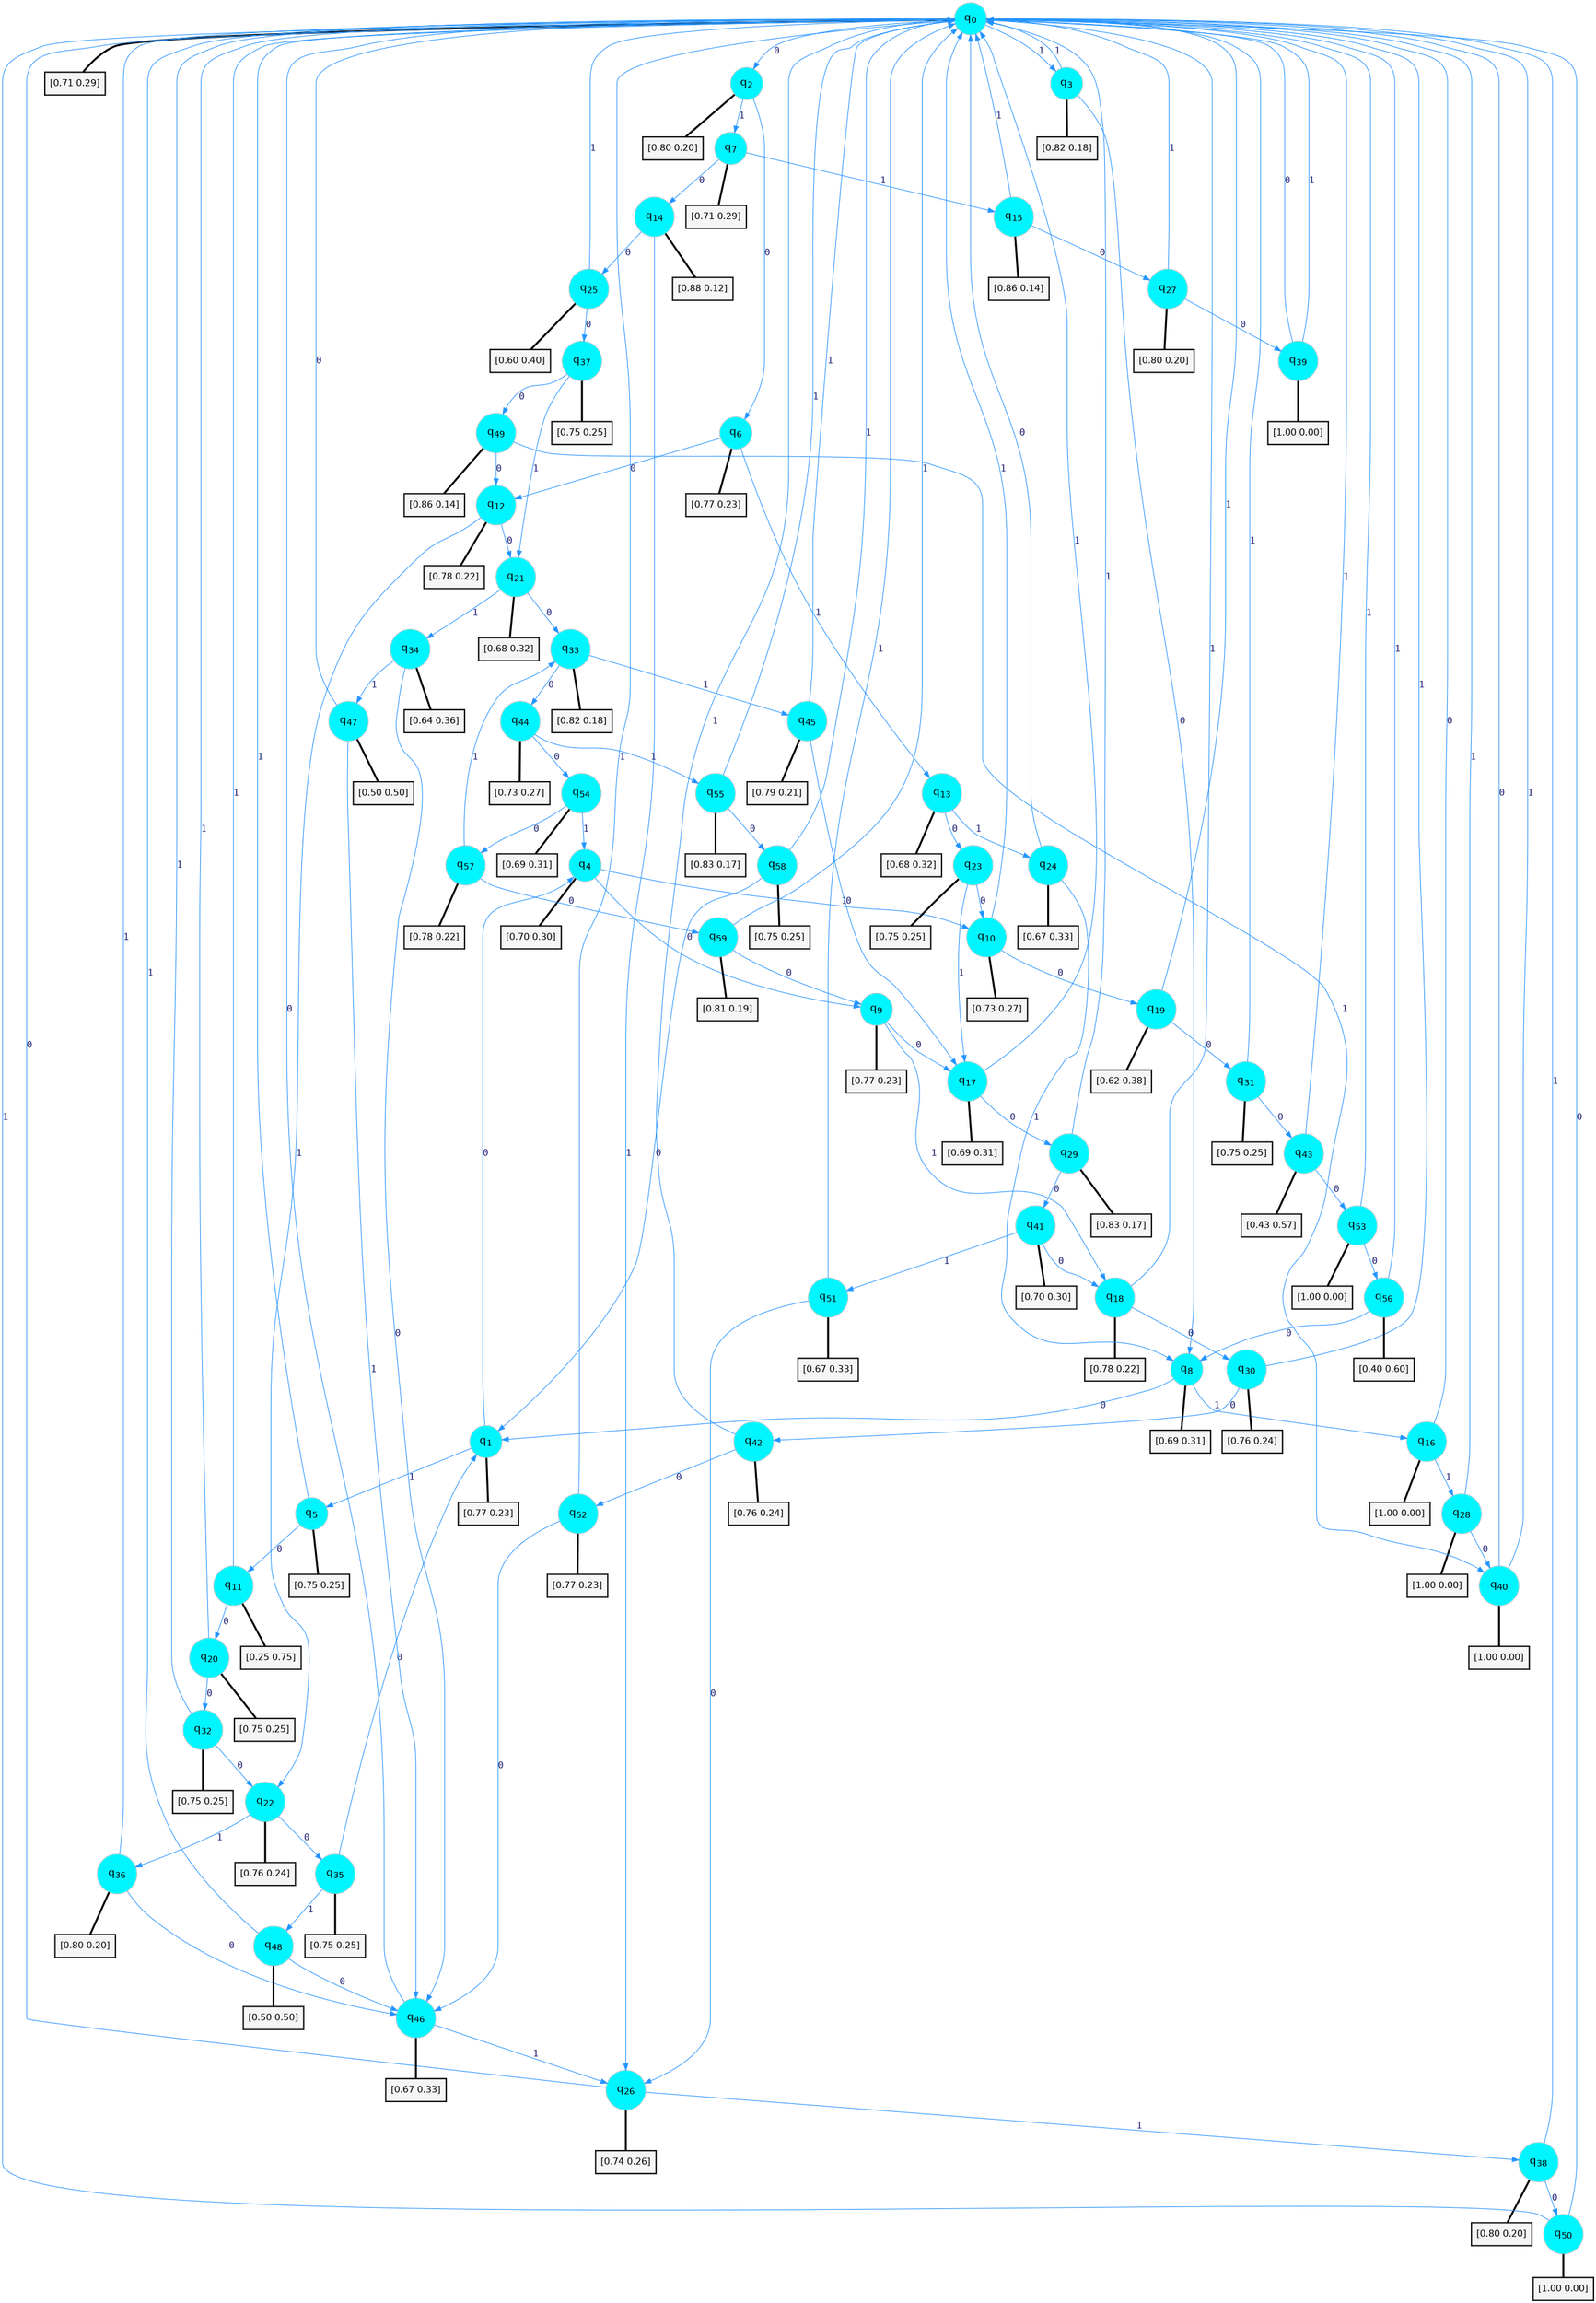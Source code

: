 digraph G {
graph [
bgcolor=transparent, dpi=300, rankdir=TD, size="40,25"];
node [
color=gray, fillcolor=turquoise1, fontcolor=black, fontname=Helvetica, fontsize=16, fontweight=bold, shape=circle, style=filled];
edge [
arrowsize=1, color=dodgerblue1, fontcolor=midnightblue, fontname=courier, fontweight=bold, penwidth=1, style=solid, weight=20];
0[label=<q<SUB>0</SUB>>];
1[label=<q<SUB>1</SUB>>];
2[label=<q<SUB>2</SUB>>];
3[label=<q<SUB>3</SUB>>];
4[label=<q<SUB>4</SUB>>];
5[label=<q<SUB>5</SUB>>];
6[label=<q<SUB>6</SUB>>];
7[label=<q<SUB>7</SUB>>];
8[label=<q<SUB>8</SUB>>];
9[label=<q<SUB>9</SUB>>];
10[label=<q<SUB>10</SUB>>];
11[label=<q<SUB>11</SUB>>];
12[label=<q<SUB>12</SUB>>];
13[label=<q<SUB>13</SUB>>];
14[label=<q<SUB>14</SUB>>];
15[label=<q<SUB>15</SUB>>];
16[label=<q<SUB>16</SUB>>];
17[label=<q<SUB>17</SUB>>];
18[label=<q<SUB>18</SUB>>];
19[label=<q<SUB>19</SUB>>];
20[label=<q<SUB>20</SUB>>];
21[label=<q<SUB>21</SUB>>];
22[label=<q<SUB>22</SUB>>];
23[label=<q<SUB>23</SUB>>];
24[label=<q<SUB>24</SUB>>];
25[label=<q<SUB>25</SUB>>];
26[label=<q<SUB>26</SUB>>];
27[label=<q<SUB>27</SUB>>];
28[label=<q<SUB>28</SUB>>];
29[label=<q<SUB>29</SUB>>];
30[label=<q<SUB>30</SUB>>];
31[label=<q<SUB>31</SUB>>];
32[label=<q<SUB>32</SUB>>];
33[label=<q<SUB>33</SUB>>];
34[label=<q<SUB>34</SUB>>];
35[label=<q<SUB>35</SUB>>];
36[label=<q<SUB>36</SUB>>];
37[label=<q<SUB>37</SUB>>];
38[label=<q<SUB>38</SUB>>];
39[label=<q<SUB>39</SUB>>];
40[label=<q<SUB>40</SUB>>];
41[label=<q<SUB>41</SUB>>];
42[label=<q<SUB>42</SUB>>];
43[label=<q<SUB>43</SUB>>];
44[label=<q<SUB>44</SUB>>];
45[label=<q<SUB>45</SUB>>];
46[label=<q<SUB>46</SUB>>];
47[label=<q<SUB>47</SUB>>];
48[label=<q<SUB>48</SUB>>];
49[label=<q<SUB>49</SUB>>];
50[label=<q<SUB>50</SUB>>];
51[label=<q<SUB>51</SUB>>];
52[label=<q<SUB>52</SUB>>];
53[label=<q<SUB>53</SUB>>];
54[label=<q<SUB>54</SUB>>];
55[label=<q<SUB>55</SUB>>];
56[label=<q<SUB>56</SUB>>];
57[label=<q<SUB>57</SUB>>];
58[label=<q<SUB>58</SUB>>];
59[label=<q<SUB>59</SUB>>];
60[label="[0.71 0.29]", shape=box,fontcolor=black, fontname=Helvetica, fontsize=14, penwidth=2, fillcolor=whitesmoke,color=black];
61[label="[0.77 0.23]", shape=box,fontcolor=black, fontname=Helvetica, fontsize=14, penwidth=2, fillcolor=whitesmoke,color=black];
62[label="[0.80 0.20]", shape=box,fontcolor=black, fontname=Helvetica, fontsize=14, penwidth=2, fillcolor=whitesmoke,color=black];
63[label="[0.82 0.18]", shape=box,fontcolor=black, fontname=Helvetica, fontsize=14, penwidth=2, fillcolor=whitesmoke,color=black];
64[label="[0.70 0.30]", shape=box,fontcolor=black, fontname=Helvetica, fontsize=14, penwidth=2, fillcolor=whitesmoke,color=black];
65[label="[0.75 0.25]", shape=box,fontcolor=black, fontname=Helvetica, fontsize=14, penwidth=2, fillcolor=whitesmoke,color=black];
66[label="[0.77 0.23]", shape=box,fontcolor=black, fontname=Helvetica, fontsize=14, penwidth=2, fillcolor=whitesmoke,color=black];
67[label="[0.71 0.29]", shape=box,fontcolor=black, fontname=Helvetica, fontsize=14, penwidth=2, fillcolor=whitesmoke,color=black];
68[label="[0.69 0.31]", shape=box,fontcolor=black, fontname=Helvetica, fontsize=14, penwidth=2, fillcolor=whitesmoke,color=black];
69[label="[0.77 0.23]", shape=box,fontcolor=black, fontname=Helvetica, fontsize=14, penwidth=2, fillcolor=whitesmoke,color=black];
70[label="[0.73 0.27]", shape=box,fontcolor=black, fontname=Helvetica, fontsize=14, penwidth=2, fillcolor=whitesmoke,color=black];
71[label="[0.25 0.75]", shape=box,fontcolor=black, fontname=Helvetica, fontsize=14, penwidth=2, fillcolor=whitesmoke,color=black];
72[label="[0.78 0.22]", shape=box,fontcolor=black, fontname=Helvetica, fontsize=14, penwidth=2, fillcolor=whitesmoke,color=black];
73[label="[0.68 0.32]", shape=box,fontcolor=black, fontname=Helvetica, fontsize=14, penwidth=2, fillcolor=whitesmoke,color=black];
74[label="[0.88 0.12]", shape=box,fontcolor=black, fontname=Helvetica, fontsize=14, penwidth=2, fillcolor=whitesmoke,color=black];
75[label="[0.86 0.14]", shape=box,fontcolor=black, fontname=Helvetica, fontsize=14, penwidth=2, fillcolor=whitesmoke,color=black];
76[label="[1.00 0.00]", shape=box,fontcolor=black, fontname=Helvetica, fontsize=14, penwidth=2, fillcolor=whitesmoke,color=black];
77[label="[0.69 0.31]", shape=box,fontcolor=black, fontname=Helvetica, fontsize=14, penwidth=2, fillcolor=whitesmoke,color=black];
78[label="[0.78 0.22]", shape=box,fontcolor=black, fontname=Helvetica, fontsize=14, penwidth=2, fillcolor=whitesmoke,color=black];
79[label="[0.62 0.38]", shape=box,fontcolor=black, fontname=Helvetica, fontsize=14, penwidth=2, fillcolor=whitesmoke,color=black];
80[label="[0.75 0.25]", shape=box,fontcolor=black, fontname=Helvetica, fontsize=14, penwidth=2, fillcolor=whitesmoke,color=black];
81[label="[0.68 0.32]", shape=box,fontcolor=black, fontname=Helvetica, fontsize=14, penwidth=2, fillcolor=whitesmoke,color=black];
82[label="[0.76 0.24]", shape=box,fontcolor=black, fontname=Helvetica, fontsize=14, penwidth=2, fillcolor=whitesmoke,color=black];
83[label="[0.75 0.25]", shape=box,fontcolor=black, fontname=Helvetica, fontsize=14, penwidth=2, fillcolor=whitesmoke,color=black];
84[label="[0.67 0.33]", shape=box,fontcolor=black, fontname=Helvetica, fontsize=14, penwidth=2, fillcolor=whitesmoke,color=black];
85[label="[0.60 0.40]", shape=box,fontcolor=black, fontname=Helvetica, fontsize=14, penwidth=2, fillcolor=whitesmoke,color=black];
86[label="[0.74 0.26]", shape=box,fontcolor=black, fontname=Helvetica, fontsize=14, penwidth=2, fillcolor=whitesmoke,color=black];
87[label="[0.80 0.20]", shape=box,fontcolor=black, fontname=Helvetica, fontsize=14, penwidth=2, fillcolor=whitesmoke,color=black];
88[label="[1.00 0.00]", shape=box,fontcolor=black, fontname=Helvetica, fontsize=14, penwidth=2, fillcolor=whitesmoke,color=black];
89[label="[0.83 0.17]", shape=box,fontcolor=black, fontname=Helvetica, fontsize=14, penwidth=2, fillcolor=whitesmoke,color=black];
90[label="[0.76 0.24]", shape=box,fontcolor=black, fontname=Helvetica, fontsize=14, penwidth=2, fillcolor=whitesmoke,color=black];
91[label="[0.75 0.25]", shape=box,fontcolor=black, fontname=Helvetica, fontsize=14, penwidth=2, fillcolor=whitesmoke,color=black];
92[label="[0.75 0.25]", shape=box,fontcolor=black, fontname=Helvetica, fontsize=14, penwidth=2, fillcolor=whitesmoke,color=black];
93[label="[0.82 0.18]", shape=box,fontcolor=black, fontname=Helvetica, fontsize=14, penwidth=2, fillcolor=whitesmoke,color=black];
94[label="[0.64 0.36]", shape=box,fontcolor=black, fontname=Helvetica, fontsize=14, penwidth=2, fillcolor=whitesmoke,color=black];
95[label="[0.75 0.25]", shape=box,fontcolor=black, fontname=Helvetica, fontsize=14, penwidth=2, fillcolor=whitesmoke,color=black];
96[label="[0.80 0.20]", shape=box,fontcolor=black, fontname=Helvetica, fontsize=14, penwidth=2, fillcolor=whitesmoke,color=black];
97[label="[0.75 0.25]", shape=box,fontcolor=black, fontname=Helvetica, fontsize=14, penwidth=2, fillcolor=whitesmoke,color=black];
98[label="[0.80 0.20]", shape=box,fontcolor=black, fontname=Helvetica, fontsize=14, penwidth=2, fillcolor=whitesmoke,color=black];
99[label="[1.00 0.00]", shape=box,fontcolor=black, fontname=Helvetica, fontsize=14, penwidth=2, fillcolor=whitesmoke,color=black];
100[label="[1.00 0.00]", shape=box,fontcolor=black, fontname=Helvetica, fontsize=14, penwidth=2, fillcolor=whitesmoke,color=black];
101[label="[0.70 0.30]", shape=box,fontcolor=black, fontname=Helvetica, fontsize=14, penwidth=2, fillcolor=whitesmoke,color=black];
102[label="[0.76 0.24]", shape=box,fontcolor=black, fontname=Helvetica, fontsize=14, penwidth=2, fillcolor=whitesmoke,color=black];
103[label="[0.43 0.57]", shape=box,fontcolor=black, fontname=Helvetica, fontsize=14, penwidth=2, fillcolor=whitesmoke,color=black];
104[label="[0.73 0.27]", shape=box,fontcolor=black, fontname=Helvetica, fontsize=14, penwidth=2, fillcolor=whitesmoke,color=black];
105[label="[0.79 0.21]", shape=box,fontcolor=black, fontname=Helvetica, fontsize=14, penwidth=2, fillcolor=whitesmoke,color=black];
106[label="[0.67 0.33]", shape=box,fontcolor=black, fontname=Helvetica, fontsize=14, penwidth=2, fillcolor=whitesmoke,color=black];
107[label="[0.50 0.50]", shape=box,fontcolor=black, fontname=Helvetica, fontsize=14, penwidth=2, fillcolor=whitesmoke,color=black];
108[label="[0.50 0.50]", shape=box,fontcolor=black, fontname=Helvetica, fontsize=14, penwidth=2, fillcolor=whitesmoke,color=black];
109[label="[0.86 0.14]", shape=box,fontcolor=black, fontname=Helvetica, fontsize=14, penwidth=2, fillcolor=whitesmoke,color=black];
110[label="[1.00 0.00]", shape=box,fontcolor=black, fontname=Helvetica, fontsize=14, penwidth=2, fillcolor=whitesmoke,color=black];
111[label="[0.67 0.33]", shape=box,fontcolor=black, fontname=Helvetica, fontsize=14, penwidth=2, fillcolor=whitesmoke,color=black];
112[label="[0.77 0.23]", shape=box,fontcolor=black, fontname=Helvetica, fontsize=14, penwidth=2, fillcolor=whitesmoke,color=black];
113[label="[1.00 0.00]", shape=box,fontcolor=black, fontname=Helvetica, fontsize=14, penwidth=2, fillcolor=whitesmoke,color=black];
114[label="[0.69 0.31]", shape=box,fontcolor=black, fontname=Helvetica, fontsize=14, penwidth=2, fillcolor=whitesmoke,color=black];
115[label="[0.83 0.17]", shape=box,fontcolor=black, fontname=Helvetica, fontsize=14, penwidth=2, fillcolor=whitesmoke,color=black];
116[label="[0.40 0.60]", shape=box,fontcolor=black, fontname=Helvetica, fontsize=14, penwidth=2, fillcolor=whitesmoke,color=black];
117[label="[0.78 0.22]", shape=box,fontcolor=black, fontname=Helvetica, fontsize=14, penwidth=2, fillcolor=whitesmoke,color=black];
118[label="[0.75 0.25]", shape=box,fontcolor=black, fontname=Helvetica, fontsize=14, penwidth=2, fillcolor=whitesmoke,color=black];
119[label="[0.81 0.19]", shape=box,fontcolor=black, fontname=Helvetica, fontsize=14, penwidth=2, fillcolor=whitesmoke,color=black];
0->2 [label=0];
0->3 [label=1];
0->60 [arrowhead=none, penwidth=3,color=black];
1->4 [label=0];
1->5 [label=1];
1->61 [arrowhead=none, penwidth=3,color=black];
2->6 [label=0];
2->7 [label=1];
2->62 [arrowhead=none, penwidth=3,color=black];
3->8 [label=0];
3->0 [label=1];
3->63 [arrowhead=none, penwidth=3,color=black];
4->9 [label=0];
4->10 [label=1];
4->64 [arrowhead=none, penwidth=3,color=black];
5->11 [label=0];
5->0 [label=1];
5->65 [arrowhead=none, penwidth=3,color=black];
6->12 [label=0];
6->13 [label=1];
6->66 [arrowhead=none, penwidth=3,color=black];
7->14 [label=0];
7->15 [label=1];
7->67 [arrowhead=none, penwidth=3,color=black];
8->1 [label=0];
8->16 [label=1];
8->68 [arrowhead=none, penwidth=3,color=black];
9->17 [label=0];
9->18 [label=1];
9->69 [arrowhead=none, penwidth=3,color=black];
10->19 [label=0];
10->0 [label=1];
10->70 [arrowhead=none, penwidth=3,color=black];
11->20 [label=0];
11->0 [label=1];
11->71 [arrowhead=none, penwidth=3,color=black];
12->21 [label=0];
12->22 [label=1];
12->72 [arrowhead=none, penwidth=3,color=black];
13->23 [label=0];
13->24 [label=1];
13->73 [arrowhead=none, penwidth=3,color=black];
14->25 [label=0];
14->26 [label=1];
14->74 [arrowhead=none, penwidth=3,color=black];
15->27 [label=0];
15->0 [label=1];
15->75 [arrowhead=none, penwidth=3,color=black];
16->0 [label=0];
16->28 [label=1];
16->76 [arrowhead=none, penwidth=3,color=black];
17->29 [label=0];
17->0 [label=1];
17->77 [arrowhead=none, penwidth=3,color=black];
18->30 [label=0];
18->0 [label=1];
18->78 [arrowhead=none, penwidth=3,color=black];
19->31 [label=0];
19->0 [label=1];
19->79 [arrowhead=none, penwidth=3,color=black];
20->32 [label=0];
20->0 [label=1];
20->80 [arrowhead=none, penwidth=3,color=black];
21->33 [label=0];
21->34 [label=1];
21->81 [arrowhead=none, penwidth=3,color=black];
22->35 [label=0];
22->36 [label=1];
22->82 [arrowhead=none, penwidth=3,color=black];
23->10 [label=0];
23->17 [label=1];
23->83 [arrowhead=none, penwidth=3,color=black];
24->0 [label=0];
24->8 [label=1];
24->84 [arrowhead=none, penwidth=3,color=black];
25->37 [label=0];
25->0 [label=1];
25->85 [arrowhead=none, penwidth=3,color=black];
26->0 [label=0];
26->38 [label=1];
26->86 [arrowhead=none, penwidth=3,color=black];
27->39 [label=0];
27->0 [label=1];
27->87 [arrowhead=none, penwidth=3,color=black];
28->40 [label=0];
28->0 [label=1];
28->88 [arrowhead=none, penwidth=3,color=black];
29->41 [label=0];
29->0 [label=1];
29->89 [arrowhead=none, penwidth=3,color=black];
30->42 [label=0];
30->0 [label=1];
30->90 [arrowhead=none, penwidth=3,color=black];
31->43 [label=0];
31->0 [label=1];
31->91 [arrowhead=none, penwidth=3,color=black];
32->22 [label=0];
32->0 [label=1];
32->92 [arrowhead=none, penwidth=3,color=black];
33->44 [label=0];
33->45 [label=1];
33->93 [arrowhead=none, penwidth=3,color=black];
34->46 [label=0];
34->47 [label=1];
34->94 [arrowhead=none, penwidth=3,color=black];
35->1 [label=0];
35->48 [label=1];
35->95 [arrowhead=none, penwidth=3,color=black];
36->46 [label=0];
36->0 [label=1];
36->96 [arrowhead=none, penwidth=3,color=black];
37->49 [label=0];
37->21 [label=1];
37->97 [arrowhead=none, penwidth=3,color=black];
38->50 [label=0];
38->0 [label=1];
38->98 [arrowhead=none, penwidth=3,color=black];
39->0 [label=0];
39->0 [label=1];
39->99 [arrowhead=none, penwidth=3,color=black];
40->0 [label=0];
40->0 [label=1];
40->100 [arrowhead=none, penwidth=3,color=black];
41->18 [label=0];
41->51 [label=1];
41->101 [arrowhead=none, penwidth=3,color=black];
42->52 [label=0];
42->0 [label=1];
42->102 [arrowhead=none, penwidth=3,color=black];
43->53 [label=0];
43->0 [label=1];
43->103 [arrowhead=none, penwidth=3,color=black];
44->54 [label=0];
44->55 [label=1];
44->104 [arrowhead=none, penwidth=3,color=black];
45->17 [label=0];
45->0 [label=1];
45->105 [arrowhead=none, penwidth=3,color=black];
46->0 [label=0];
46->26 [label=1];
46->106 [arrowhead=none, penwidth=3,color=black];
47->0 [label=0];
47->46 [label=1];
47->107 [arrowhead=none, penwidth=3,color=black];
48->46 [label=0];
48->0 [label=1];
48->108 [arrowhead=none, penwidth=3,color=black];
49->12 [label=0];
49->40 [label=1];
49->109 [arrowhead=none, penwidth=3,color=black];
50->0 [label=0];
50->0 [label=1];
50->110 [arrowhead=none, penwidth=3,color=black];
51->26 [label=0];
51->0 [label=1];
51->111 [arrowhead=none, penwidth=3,color=black];
52->46 [label=0];
52->0 [label=1];
52->112 [arrowhead=none, penwidth=3,color=black];
53->56 [label=0];
53->0 [label=1];
53->113 [arrowhead=none, penwidth=3,color=black];
54->57 [label=0];
54->4 [label=1];
54->114 [arrowhead=none, penwidth=3,color=black];
55->58 [label=0];
55->0 [label=1];
55->115 [arrowhead=none, penwidth=3,color=black];
56->8 [label=0];
56->0 [label=1];
56->116 [arrowhead=none, penwidth=3,color=black];
57->59 [label=0];
57->33 [label=1];
57->117 [arrowhead=none, penwidth=3,color=black];
58->1 [label=0];
58->0 [label=1];
58->118 [arrowhead=none, penwidth=3,color=black];
59->9 [label=0];
59->0 [label=1];
59->119 [arrowhead=none, penwidth=3,color=black];
}
